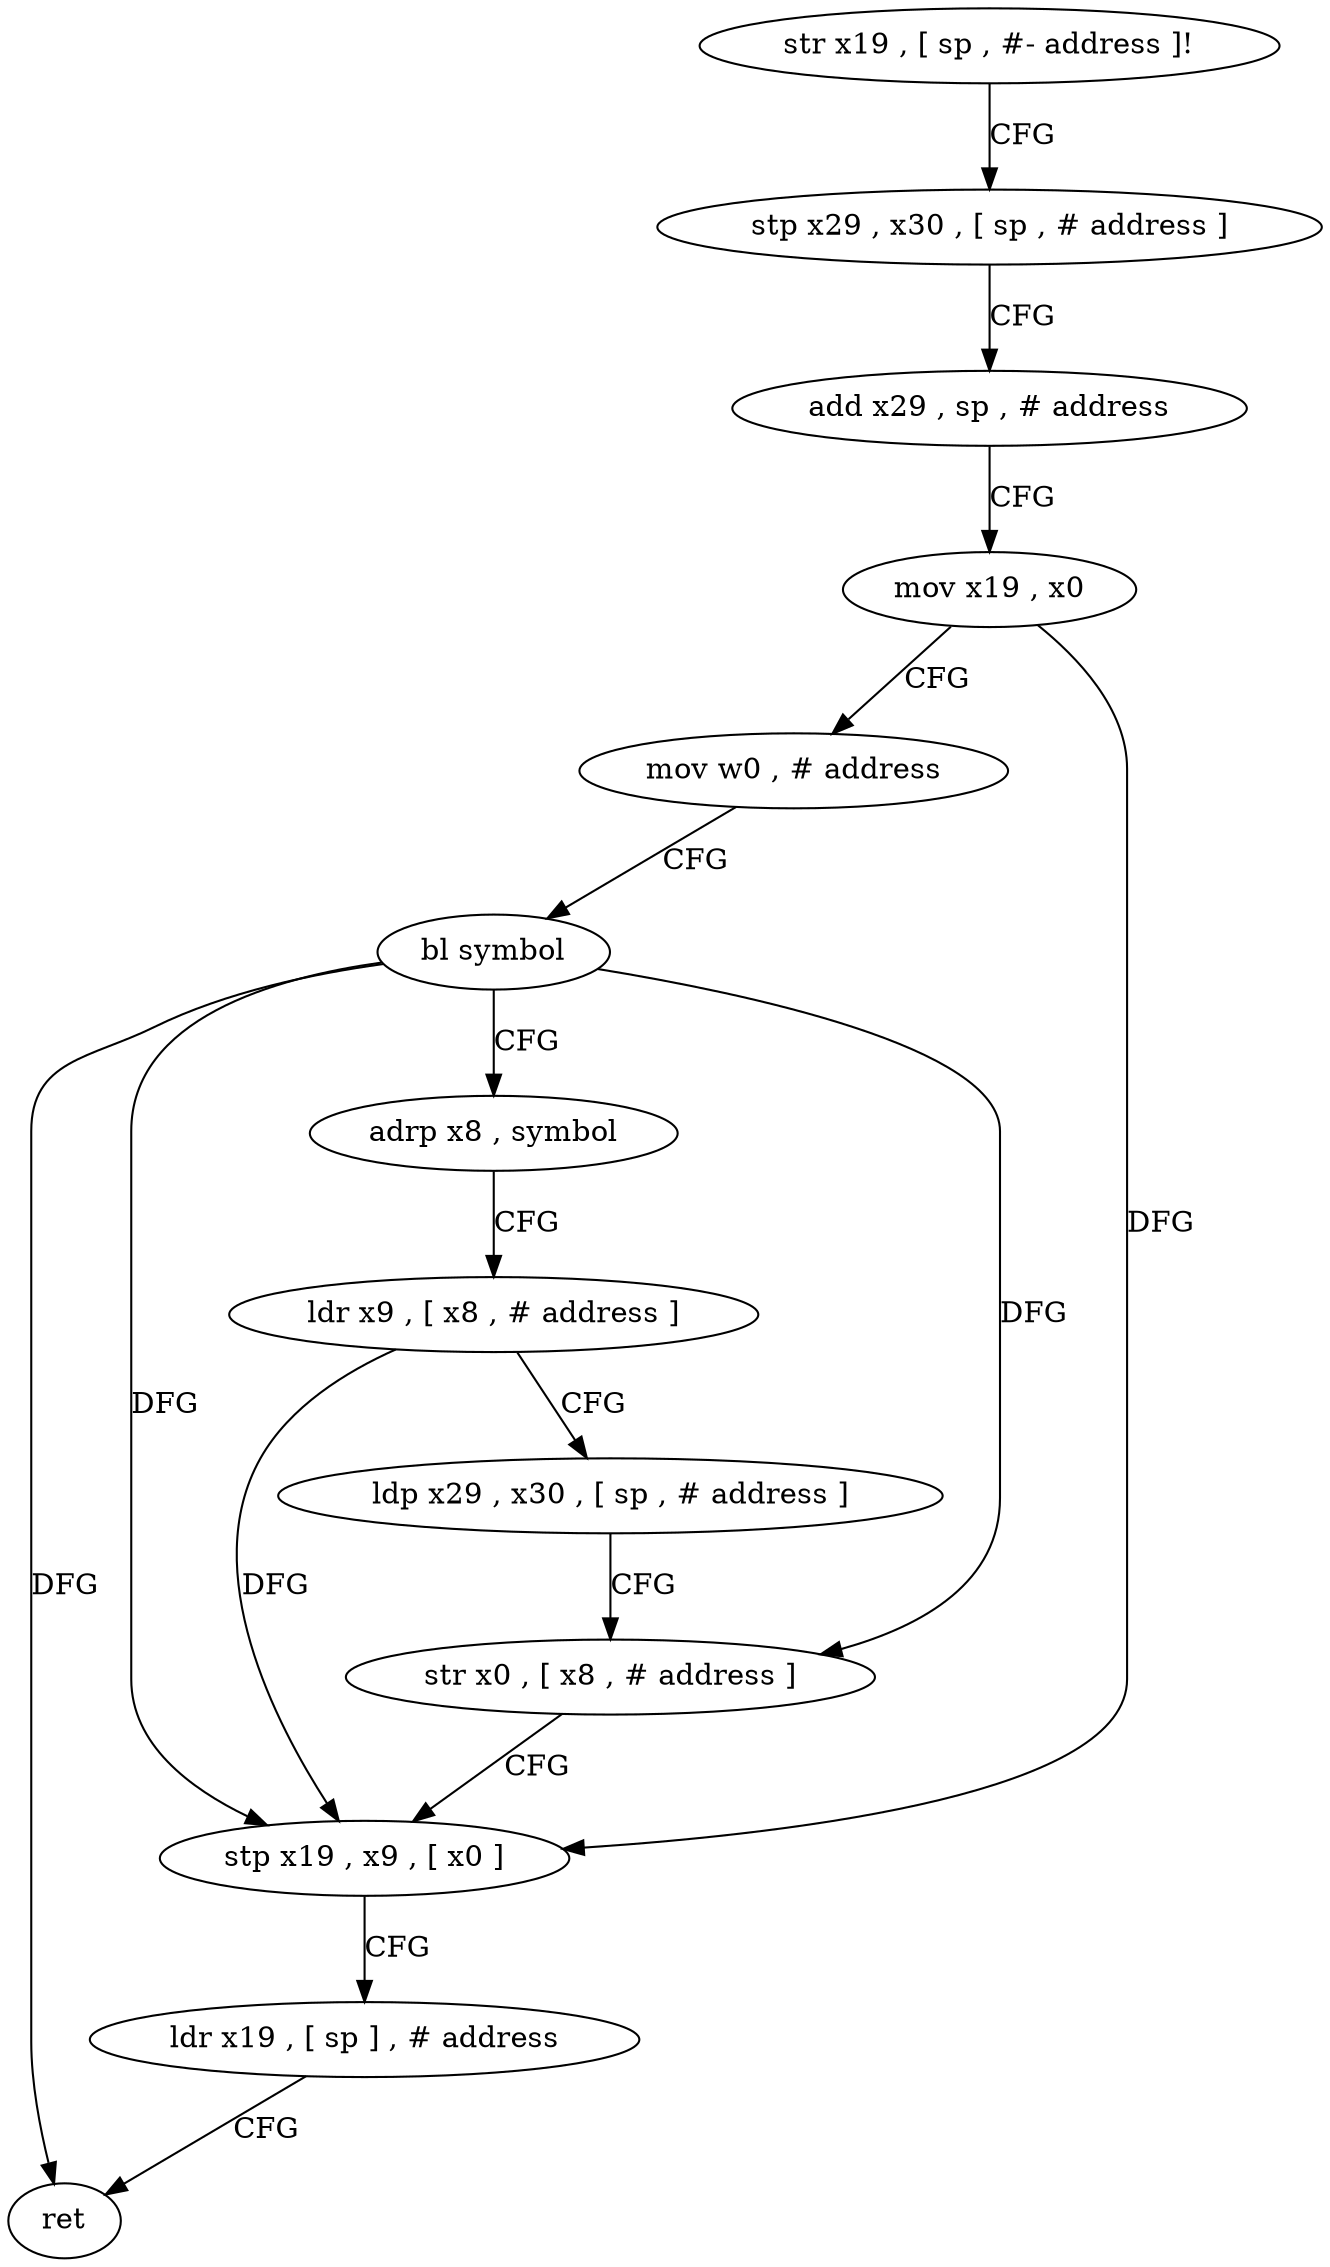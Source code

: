 digraph "func" {
"4219492" [label = "str x19 , [ sp , #- address ]!" ]
"4219496" [label = "stp x29 , x30 , [ sp , # address ]" ]
"4219500" [label = "add x29 , sp , # address" ]
"4219504" [label = "mov x19 , x0" ]
"4219508" [label = "mov w0 , # address" ]
"4219512" [label = "bl symbol" ]
"4219516" [label = "adrp x8 , symbol" ]
"4219520" [label = "ldr x9 , [ x8 , # address ]" ]
"4219524" [label = "ldp x29 , x30 , [ sp , # address ]" ]
"4219528" [label = "str x0 , [ x8 , # address ]" ]
"4219532" [label = "stp x19 , x9 , [ x0 ]" ]
"4219536" [label = "ldr x19 , [ sp ] , # address" ]
"4219540" [label = "ret" ]
"4219492" -> "4219496" [ label = "CFG" ]
"4219496" -> "4219500" [ label = "CFG" ]
"4219500" -> "4219504" [ label = "CFG" ]
"4219504" -> "4219508" [ label = "CFG" ]
"4219504" -> "4219532" [ label = "DFG" ]
"4219508" -> "4219512" [ label = "CFG" ]
"4219512" -> "4219516" [ label = "CFG" ]
"4219512" -> "4219528" [ label = "DFG" ]
"4219512" -> "4219532" [ label = "DFG" ]
"4219512" -> "4219540" [ label = "DFG" ]
"4219516" -> "4219520" [ label = "CFG" ]
"4219520" -> "4219524" [ label = "CFG" ]
"4219520" -> "4219532" [ label = "DFG" ]
"4219524" -> "4219528" [ label = "CFG" ]
"4219528" -> "4219532" [ label = "CFG" ]
"4219532" -> "4219536" [ label = "CFG" ]
"4219536" -> "4219540" [ label = "CFG" ]
}
